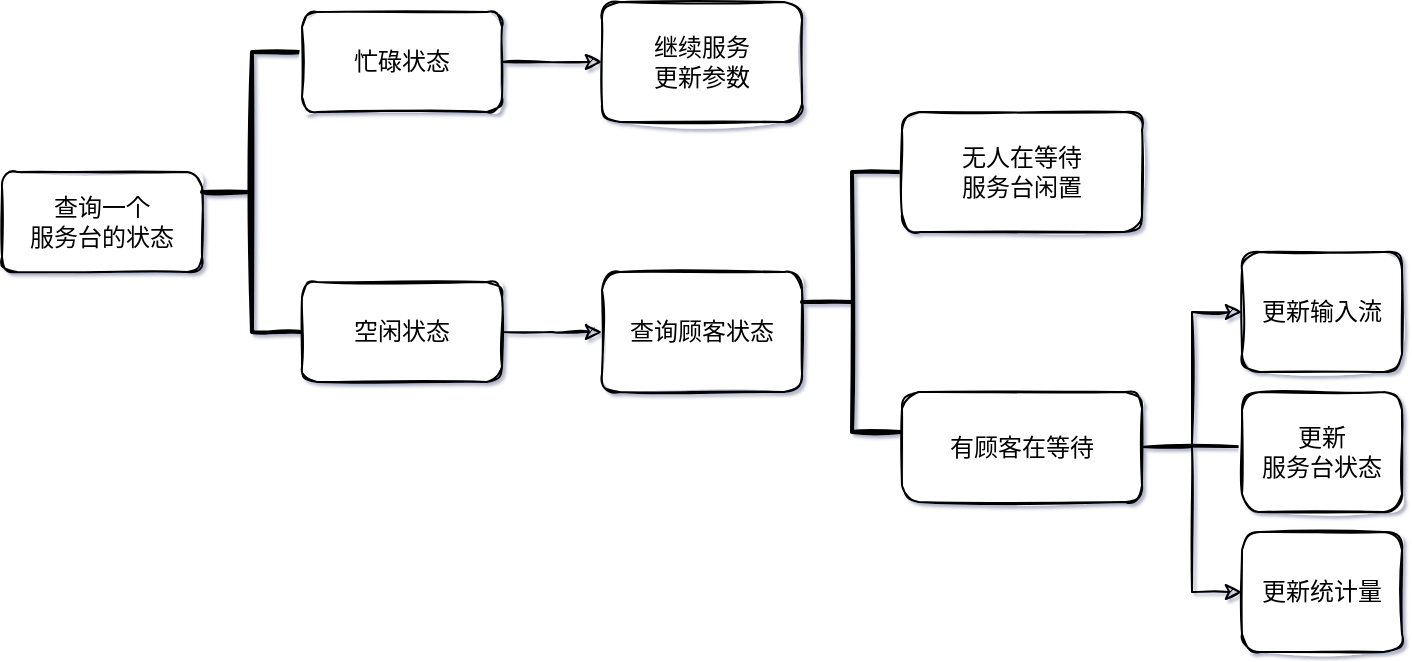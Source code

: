 <mxfile version="17.4.2" type="device" pages="2"><diagram id="C5RBs43oDa-KdzZeNtuy" name="顾客服务"><mxGraphModel dx="1038" dy="712" grid="1" gridSize="10" guides="1" tooltips="1" connect="1" arrows="1" fold="1" page="1" pageScale="1" pageWidth="827" pageHeight="1169" background="none" math="1" shadow="1"><root><mxCell id="WIyWlLk6GJQsqaUBKTNV-0"/><mxCell id="WIyWlLk6GJQsqaUBKTNV-1" parent="WIyWlLk6GJQsqaUBKTNV-0"/><mxCell id="ExqaQseH6uxASAuj01Zf-0" value="查询一个&lt;br&gt;服务台的状态" style="rounded=1;whiteSpace=wrap;html=1;sketch=1;" parent="WIyWlLk6GJQsqaUBKTNV-1" vertex="1"><mxGeometry x="10" y="290" width="100" height="50" as="geometry"/></mxCell><mxCell id="ExqaQseH6uxASAuj01Zf-3" value="" style="strokeWidth=2;html=1;shape=mxgraph.flowchart.annotation_2;align=left;labelPosition=right;pointerEvents=1;sketch=1;" parent="WIyWlLk6GJQsqaUBKTNV-1" vertex="1"><mxGeometry x="110" y="230" width="50" height="140" as="geometry"/></mxCell><mxCell id="ExqaQseH6uxASAuj01Zf-6" value="" style="edgeStyle=orthogonalEdgeStyle;rounded=0;orthogonalLoop=1;jettySize=auto;html=1;sketch=1;" parent="WIyWlLk6GJQsqaUBKTNV-1" source="ExqaQseH6uxASAuj01Zf-4" target="ExqaQseH6uxASAuj01Zf-5" edge="1"><mxGeometry relative="1" as="geometry"/></mxCell><mxCell id="ExqaQseH6uxASAuj01Zf-4" value="忙碌状态" style="rounded=1;whiteSpace=wrap;html=1;sketch=1;" parent="WIyWlLk6GJQsqaUBKTNV-1" vertex="1"><mxGeometry x="160" y="210" width="100" height="50" as="geometry"/></mxCell><mxCell id="ExqaQseH6uxASAuj01Zf-5" value="继续服务&lt;br&gt;更新参数" style="rounded=1;whiteSpace=wrap;html=1;sketch=1;" parent="WIyWlLk6GJQsqaUBKTNV-1" vertex="1"><mxGeometry x="310" y="205" width="100" height="60" as="geometry"/></mxCell><mxCell id="ExqaQseH6uxASAuj01Zf-8" style="edgeStyle=orthogonalEdgeStyle;rounded=0;orthogonalLoop=1;jettySize=auto;html=1;sketch=1;" parent="WIyWlLk6GJQsqaUBKTNV-1" source="ExqaQseH6uxASAuj01Zf-7" edge="1"><mxGeometry relative="1" as="geometry"><mxPoint x="310" y="370" as="targetPoint"/></mxGeometry></mxCell><mxCell id="ExqaQseH6uxASAuj01Zf-7" value="空闲状态" style="rounded=1;whiteSpace=wrap;html=1;sketch=1;" parent="WIyWlLk6GJQsqaUBKTNV-1" vertex="1"><mxGeometry x="160" y="345" width="100" height="50" as="geometry"/></mxCell><mxCell id="ExqaQseH6uxASAuj01Zf-9" value="查询顾客状态" style="rounded=1;whiteSpace=wrap;html=1;sketch=1;" parent="WIyWlLk6GJQsqaUBKTNV-1" vertex="1"><mxGeometry x="310" y="340" width="100" height="60" as="geometry"/></mxCell><mxCell id="ExqaQseH6uxASAuj01Zf-10" value="" style="strokeWidth=2;html=1;shape=mxgraph.flowchart.annotation_2;align=left;labelPosition=right;pointerEvents=1;sketch=1;" parent="WIyWlLk6GJQsqaUBKTNV-1" vertex="1"><mxGeometry x="410" y="290" width="50" height="130" as="geometry"/></mxCell><mxCell id="ExqaQseH6uxASAuj01Zf-16" value="无人在等待&lt;br&gt;服务台闲置" style="rounded=1;whiteSpace=wrap;html=1;sketch=1;" parent="WIyWlLk6GJQsqaUBKTNV-1" vertex="1"><mxGeometry x="460" y="260" width="120" height="60" as="geometry"/></mxCell><mxCell id="ExqaQseH6uxASAuj01Zf-31" style="edgeStyle=orthogonalEdgeStyle;rounded=0;orthogonalLoop=1;jettySize=auto;html=1;entryX=0.125;entryY=0.458;entryDx=0;entryDy=0;entryPerimeter=0;sketch=1;" parent="WIyWlLk6GJQsqaUBKTNV-1" source="ExqaQseH6uxASAuj01Zf-17" target="ExqaQseH6uxASAuj01Zf-29" edge="1"><mxGeometry relative="1" as="geometry"/></mxCell><mxCell id="ExqaQseH6uxASAuj01Zf-33" style="edgeStyle=orthogonalEdgeStyle;rounded=0;orthogonalLoop=1;jettySize=auto;html=1;entryX=0;entryY=0.5;entryDx=0;entryDy=0;sketch=1;" parent="WIyWlLk6GJQsqaUBKTNV-1" source="ExqaQseH6uxASAuj01Zf-17" target="ExqaQseH6uxASAuj01Zf-30" edge="1"><mxGeometry relative="1" as="geometry"><mxPoint x="620" y="500" as="targetPoint"/><Array as="points"><mxPoint x="605" y="428"/><mxPoint x="605" y="500"/></Array></mxGeometry></mxCell><mxCell id="ExqaQseH6uxASAuj01Zf-34" style="edgeStyle=orthogonalEdgeStyle;rounded=0;orthogonalLoop=1;jettySize=auto;html=1;entryX=0;entryY=0.5;entryDx=0;entryDy=0;sketch=1;" parent="WIyWlLk6GJQsqaUBKTNV-1" source="ExqaQseH6uxASAuj01Zf-17" target="ExqaQseH6uxASAuj01Zf-22" edge="1"><mxGeometry relative="1" as="geometry"/></mxCell><mxCell id="ExqaQseH6uxASAuj01Zf-17" value="有顾客在等待" style="rounded=1;whiteSpace=wrap;html=1;sketch=1;" parent="WIyWlLk6GJQsqaUBKTNV-1" vertex="1"><mxGeometry x="460" y="400" width="120" height="55" as="geometry"/></mxCell><mxCell id="ExqaQseH6uxASAuj01Zf-22" value="更新输入流" style="rounded=1;whiteSpace=wrap;html=1;sketch=1;" parent="WIyWlLk6GJQsqaUBKTNV-1" vertex="1"><mxGeometry x="630" y="330" width="80" height="60" as="geometry"/></mxCell><mxCell id="ExqaQseH6uxASAuj01Zf-29" value="更新&lt;br&gt;服务台状态" style="rounded=1;whiteSpace=wrap;html=1;sketch=1;" parent="WIyWlLk6GJQsqaUBKTNV-1" vertex="1"><mxGeometry x="630" y="400" width="80" height="60" as="geometry"/></mxCell><mxCell id="ExqaQseH6uxASAuj01Zf-30" value="更新统计量" style="rounded=1;whiteSpace=wrap;html=1;sketch=1;" parent="WIyWlLk6GJQsqaUBKTNV-1" vertex="1"><mxGeometry x="630" y="470" width="80" height="60" as="geometry"/></mxCell></root></mxGraphModel></diagram><diagram id="mHN1uC06zdOAivrfCsER" name="柜台情况模拟"><mxGraphModel dx="716" dy="491" grid="1" gridSize="10" guides="1" tooltips="1" connect="1" arrows="1" fold="1" page="1" pageScale="1" pageWidth="827" pageHeight="1169" background="none" math="0" shadow="1"><root><mxCell id="0"/><mxCell id="1" parent="0"/><mxCell id="e-02XuNf7r0iXhStU26I-1" value="&amp;nbsp;" style="shape=umlActor;verticalLabelPosition=bottom;verticalAlign=top;html=1;outlineConnect=0;sketch=1;" parent="1" vertex="1"><mxGeometry x="250" y="90" width="30" height="60" as="geometry"/></mxCell><mxCell id="e-02XuNf7r0iXhStU26I-2" value="&amp;nbsp;" style="shape=umlActor;verticalLabelPosition=bottom;verticalAlign=top;html=1;outlineConnect=0;sketch=1;" parent="1" vertex="1"><mxGeometry x="290" y="90" width="30" height="60" as="geometry"/></mxCell><mxCell id="e-02XuNf7r0iXhStU26I-3" value="Counter" style="shape=process;whiteSpace=wrap;html=1;backgroundOutline=1;direction=south;sketch=1;" parent="1" vertex="1"><mxGeometry x="550" y="70" width="50" height="70" as="geometry"/></mxCell><mxCell id="e-02XuNf7r0iXhStU26I-4" value="" style="shape=actor;whiteSpace=wrap;html=1;sketch=1;" parent="1" vertex="1"><mxGeometry x="610" y="85" width="30" height="40" as="geometry"/></mxCell><mxCell id="e-02XuNf7r0iXhStU26I-5" value="Counter" style="shape=process;whiteSpace=wrap;html=1;backgroundOutline=1;direction=south;sketch=1;" parent="1" vertex="1"><mxGeometry x="550" y="160" width="50" height="70" as="geometry"/></mxCell><mxCell id="e-02XuNf7r0iXhStU26I-6" value="" style="shape=actor;whiteSpace=wrap;html=1;sketch=1;" parent="1" vertex="1"><mxGeometry x="610" y="175" width="30" height="40" as="geometry"/></mxCell><mxCell id="e-02XuNf7r0iXhStU26I-7" value="Counter" style="shape=process;whiteSpace=wrap;html=1;backgroundOutline=1;direction=south;fontFamily=Comic Sans MS;sketch=1;" parent="1" vertex="1"><mxGeometry x="550" y="250" width="50" height="70" as="geometry"/></mxCell><mxCell id="e-02XuNf7r0iXhStU26I-8" value="" style="shape=actor;whiteSpace=wrap;html=1;sketch=1;" parent="1" vertex="1"><mxGeometry x="610" y="265" width="30" height="40" as="geometry"/></mxCell><mxCell id="e-02XuNf7r0iXhStU26I-9" value="&amp;nbsp;" style="shape=umlActor;verticalLabelPosition=bottom;verticalAlign=top;html=1;outlineConnect=0;sketch=1;" parent="1" vertex="1"><mxGeometry x="504" y="75" width="30" height="60" as="geometry"/></mxCell><mxCell id="e-02XuNf7r0iXhStU26I-10" value="&amp;nbsp;" style="shape=umlActor;verticalLabelPosition=bottom;verticalAlign=top;html=1;outlineConnect=0;sketch=1;" parent="1" vertex="1"><mxGeometry x="270" y="200" width="30" height="60" as="geometry"/></mxCell><mxCell id="e-02XuNf7r0iXhStU26I-11" value="🤬" style="ellipse;shape=cloud;whiteSpace=wrap;html=1;sketch=1;" parent="1" vertex="1"><mxGeometry x="300" y="180" width="60" height="50" as="geometry"/></mxCell><mxCell id="e-02XuNf7r0iXhStU26I-12" value="" style="shape=singleArrow;direction=west;whiteSpace=wrap;html=1;fontSize=9;sketch=1;fillColor=#000000;" parent="1" vertex="1"><mxGeometry x="170" y="215" width="90" height="30" as="geometry"/></mxCell><mxCell id="e-02XuNf7r0iXhStU26I-17" value="Counter" style="shape=process;whiteSpace=wrap;html=1;backgroundOutline=1;direction=south;fontFamily=Comic Sans MS;sketch=1;" parent="1" vertex="1"><mxGeometry x="550" y="70" width="50" height="70" as="geometry"/></mxCell><mxCell id="e-02XuNf7r0iXhStU26I-18" value="Counter" style="shape=process;whiteSpace=wrap;html=1;backgroundOutline=1;direction=south;fontFamily=Comic Sans MS;sketch=1;" parent="1" vertex="1"><mxGeometry x="550" y="160" width="50" height="70" as="geometry"/></mxCell><mxCell id="qG3P4BM7fhmVydjkkDlc-7" value="&amp;nbsp;" style="shape=umlActor;verticalLabelPosition=bottom;verticalAlign=top;html=1;outlineConnect=0;sketch=1;" parent="1" vertex="1"><mxGeometry x="504" y="165" width="30" height="60" as="geometry"/></mxCell><mxCell id="qG3P4BM7fhmVydjkkDlc-8" value="&amp;nbsp;" style="shape=umlActor;verticalLabelPosition=bottom;verticalAlign=top;html=1;outlineConnect=0;sketch=1;" parent="1" vertex="1"><mxGeometry x="504" y="260" width="30" height="60" as="geometry"/></mxCell><mxCell id="qG3P4BM7fhmVydjkkDlc-9" value="" style="shape=singleArrow;whiteSpace=wrap;html=1;rounded=0;sketch=1;strokeColor=#000000;fillColor=#000000;" parent="1" vertex="1"><mxGeometry x="340" y="110" width="100" height="40" as="geometry"/></mxCell><mxCell id="DJ8jL_QDpneZnx9B9x6D-6" value="" style="shape=singleArrow;direction=west;whiteSpace=wrap;html=1;fontSize=9;sketch=1;fillColor=#000000;" parent="1" vertex="1"><mxGeometry x="380" y="275" width="90" height="30" as="geometry"/></mxCell><mxCell id="DJ8jL_QDpneZnx9B9x6D-7" value="😊" style="ellipse;shape=cloud;whiteSpace=wrap;html=1;sketch=1;" parent="1" vertex="1"><mxGeometry x="444" y="230" width="60" height="50" as="geometry"/></mxCell><mxCell id="DJ8jL_QDpneZnx9B9x6D-9" value="&amp;nbsp;" style="shape=umlActor;verticalLabelPosition=bottom;verticalAlign=top;html=1;outlineConnect=0;sketch=1;" parent="1" vertex="1"><mxGeometry x="210" y="90" width="30" height="60" as="geometry"/></mxCell><mxCell id="DJ8jL_QDpneZnx9B9x6D-10" value="" style="shape=link;html=1;rounded=1;sketch=1;curved=0;" parent="1" edge="1"><mxGeometry width="100" relative="1" as="geometry"><mxPoint x="170" y="160" as="sourcePoint"/><mxPoint x="330" y="160" as="targetPoint"/></mxGeometry></mxCell><mxCell id="DJ8jL_QDpneZnx9B9x6D-11" value="&lt;font face=&quot;Comic Sans MS&quot;&gt;Customer Queue&lt;/font&gt;" style="text;html=1;align=center;verticalAlign=middle;resizable=0;points=[];autosize=1;strokeColor=none;fillColor=none;sketch=1;" parent="1" vertex="1"><mxGeometry x="210" y="55" width="110" height="20" as="geometry"/></mxCell></root></mxGraphModel></diagram></mxfile>